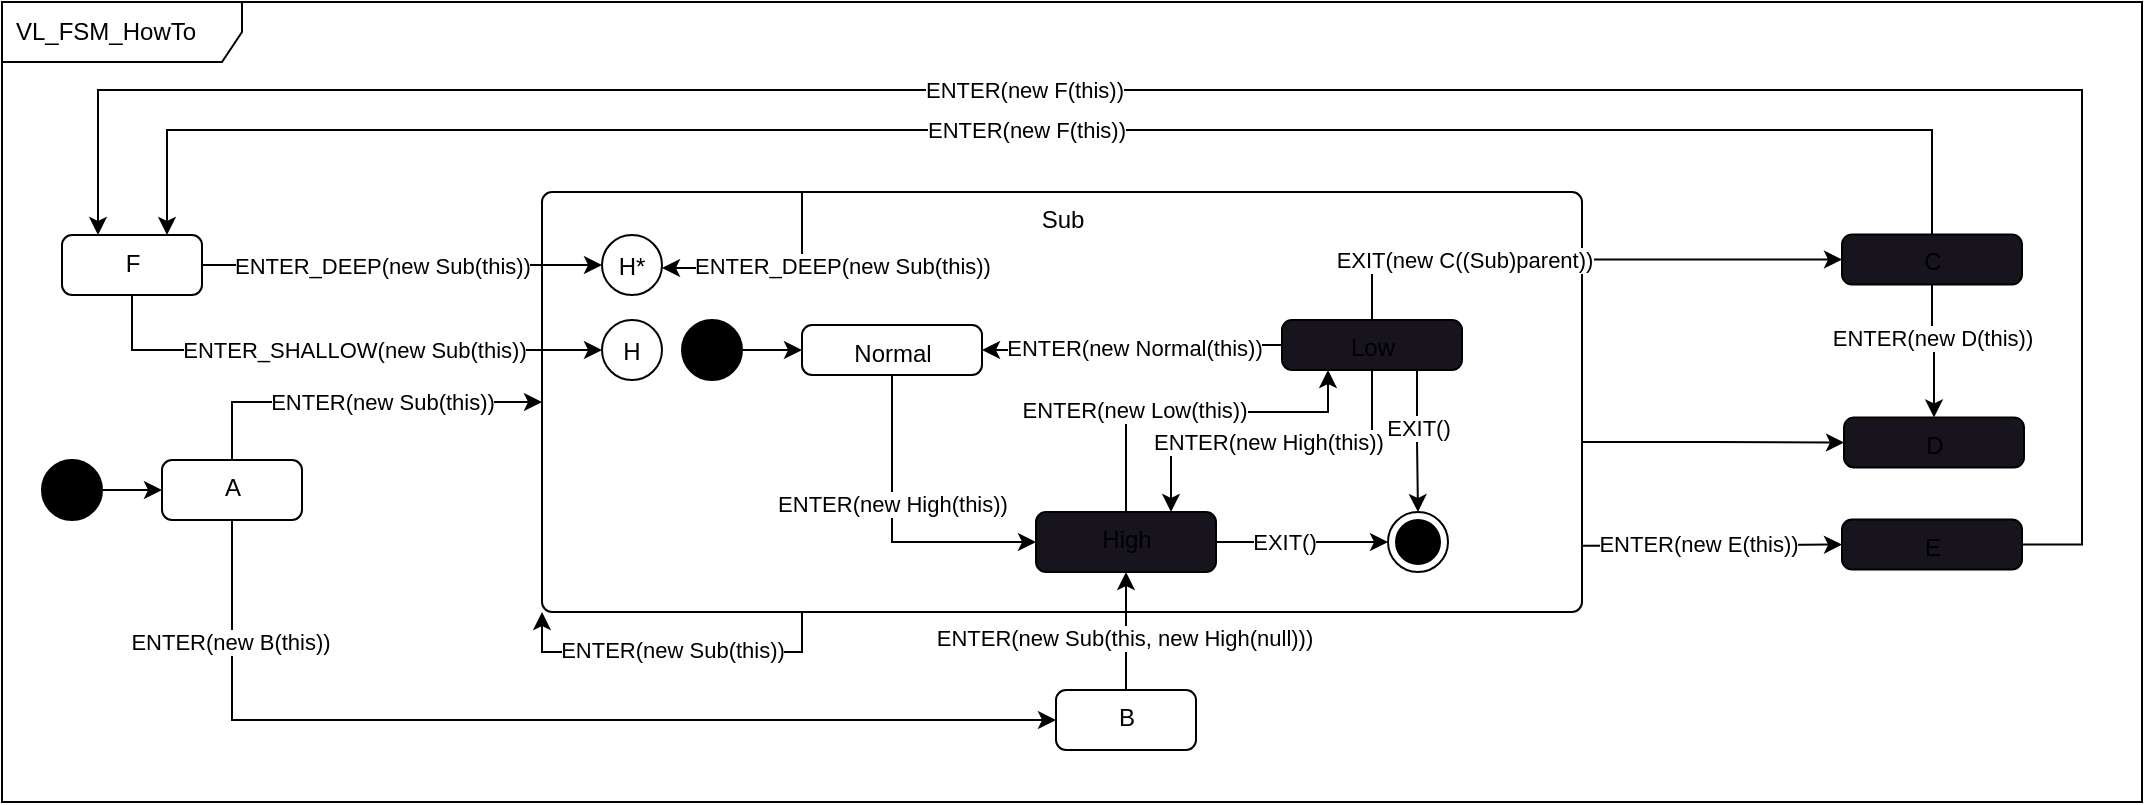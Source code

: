 <mxfile version="20.7.4" type="device"><diagram id="3-7pI1ALcpPrneQ-d27b" name="Seite-1"><mxGraphModel dx="1663" dy="759" grid="1" gridSize="10" guides="1" tooltips="1" connect="1" arrows="1" fold="1" page="0" pageScale="1" pageWidth="827" pageHeight="1169" math="0" shadow="0"><root><mxCell id="0"/><mxCell id="1" parent="0"/><mxCell id="lIZWk0btDs9oo-Y26gUi-66" value="VL_FSM_HowTo" style="shape=umlFrame;whiteSpace=wrap;html=1;width=120;height=30;boundedLbl=1;verticalAlign=middle;align=left;spacingLeft=5;" vertex="1" parent="1"><mxGeometry x="-360" y="226" width="1070" height="400" as="geometry"/></mxCell><mxCell id="lIZWk0btDs9oo-Y26gUi-3" style="edgeStyle=orthogonalEdgeStyle;rounded=0;orthogonalLoop=1;jettySize=auto;html=1;entryX=0;entryY=0.5;entryDx=0;entryDy=0;" edge="1" parent="1" source="lIZWk0btDs9oo-Y26gUi-1" target="lIZWk0btDs9oo-Y26gUi-2"><mxGeometry relative="1" as="geometry"/></mxCell><mxCell id="lIZWk0btDs9oo-Y26gUi-1" value="" style="ellipse;fillColor=strokeColor;" vertex="1" parent="1"><mxGeometry x="-340" y="455" width="30" height="30" as="geometry"/></mxCell><mxCell id="lIZWk0btDs9oo-Y26gUi-36" style="edgeStyle=orthogonalEdgeStyle;rounded=0;orthogonalLoop=1;jettySize=auto;html=1;entryX=0;entryY=0.5;entryDx=0;entryDy=0;exitX=0.5;exitY=0;exitDx=0;exitDy=0;" edge="1" parent="1" source="lIZWk0btDs9oo-Y26gUi-2" target="lIZWk0btDs9oo-Y26gUi-4"><mxGeometry relative="1" as="geometry"/></mxCell><mxCell id="lIZWk0btDs9oo-Y26gUi-38" value="ENTER(new Sub(this))" style="edgeLabel;html=1;align=center;verticalAlign=middle;resizable=0;points=[];" vertex="1" connectable="0" parent="lIZWk0btDs9oo-Y26gUi-36"><mxGeometry x="-0.232" y="1" relative="1" as="geometry"><mxPoint x="33" y="1" as="offset"/></mxGeometry></mxCell><mxCell id="lIZWk0btDs9oo-Y26gUi-53" style="edgeStyle=orthogonalEdgeStyle;rounded=0;orthogonalLoop=1;jettySize=auto;html=1;entryX=0;entryY=0.5;entryDx=0;entryDy=0;exitX=0.5;exitY=1;exitDx=0;exitDy=0;" edge="1" parent="1" source="lIZWk0btDs9oo-Y26gUi-2" target="lIZWk0btDs9oo-Y26gUi-22"><mxGeometry relative="1" as="geometry"><Array as="points"><mxPoint x="-245" y="585"/></Array></mxGeometry></mxCell><mxCell id="lIZWk0btDs9oo-Y26gUi-54" value="ENTER(new B(this))" style="edgeLabel;html=1;align=center;verticalAlign=middle;resizable=0;points=[];" vertex="1" connectable="0" parent="lIZWk0btDs9oo-Y26gUi-53"><mxGeometry x="-0.764" y="-1" relative="1" as="geometry"><mxPoint as="offset"/></mxGeometry></mxCell><mxCell id="lIZWk0btDs9oo-Y26gUi-2" value="A" style="html=1;align=center;verticalAlign=top;rounded=1;absoluteArcSize=1;arcSize=10;dashed=0;" vertex="1" parent="1"><mxGeometry x="-280" y="455" width="70" height="30" as="geometry"/></mxCell><mxCell id="lIZWk0btDs9oo-Y26gUi-16" value="" style="edgeStyle=orthogonalEdgeStyle;rounded=0;orthogonalLoop=1;jettySize=auto;html=1;entryX=0;entryY=0.5;entryDx=0;entryDy=0;exitX=1;exitY=0.595;exitDx=0;exitDy=0;exitPerimeter=0;" edge="1" parent="1" source="lIZWk0btDs9oo-Y26gUi-4" target="lIZWk0btDs9oo-Y26gUi-20"><mxGeometry relative="1" as="geometry"><mxPoint x="520" y="470" as="targetPoint"/></mxGeometry></mxCell><mxCell id="lIZWk0btDs9oo-Y26gUi-18" style="edgeStyle=orthogonalEdgeStyle;rounded=0;orthogonalLoop=1;jettySize=auto;html=1;exitX=1.001;exitY=0.842;exitDx=0;exitDy=0;exitPerimeter=0;entryX=0;entryY=0.5;entryDx=0;entryDy=0;" edge="1" parent="1" source="lIZWk0btDs9oo-Y26gUi-4" target="lIZWk0btDs9oo-Y26gUi-17"><mxGeometry relative="1" as="geometry"/></mxCell><mxCell id="lIZWk0btDs9oo-Y26gUi-50" value="ENTER(new E(this))" style="edgeLabel;html=1;align=center;verticalAlign=middle;resizable=0;points=[];" vertex="1" connectable="0" parent="lIZWk0btDs9oo-Y26gUi-18"><mxGeometry x="-0.186" relative="1" as="geometry"><mxPoint x="4" y="-1" as="offset"/></mxGeometry></mxCell><mxCell id="lIZWk0btDs9oo-Y26gUi-55" style="edgeStyle=orthogonalEdgeStyle;rounded=0;orthogonalLoop=1;jettySize=auto;html=1;entryX=0.5;entryY=0;entryDx=0;entryDy=0;exitX=0.5;exitY=1;exitDx=0;exitDy=0;" edge="1" parent="1" source="lIZWk0btDs9oo-Y26gUi-14" target="lIZWk0btDs9oo-Y26gUi-20"><mxGeometry relative="1" as="geometry"/></mxCell><mxCell id="lIZWk0btDs9oo-Y26gUi-56" value="ENTER(new D(this))" style="edgeLabel;html=1;align=center;verticalAlign=middle;resizable=0;points=[];" vertex="1" connectable="0" parent="lIZWk0btDs9oo-Y26gUi-55"><mxGeometry x="-0.212" relative="1" as="geometry"><mxPoint as="offset"/></mxGeometry></mxCell><mxCell id="lIZWk0btDs9oo-Y26gUi-57" style="edgeStyle=orthogonalEdgeStyle;rounded=0;orthogonalLoop=1;jettySize=auto;html=1;entryX=0.75;entryY=0;entryDx=0;entryDy=0;" edge="1" parent="1" source="lIZWk0btDs9oo-Y26gUi-14" target="lIZWk0btDs9oo-Y26gUi-34"><mxGeometry relative="1" as="geometry"><Array as="points"><mxPoint x="535" y="290"/><mxPoint x="-278" y="290"/><mxPoint x="-278" y="343"/></Array></mxGeometry></mxCell><mxCell id="lIZWk0btDs9oo-Y26gUi-58" value="ENTER(new F(this))" style="edgeLabel;html=1;align=center;verticalAlign=middle;resizable=0;points=[];" vertex="1" connectable="0" parent="lIZWk0btDs9oo-Y26gUi-57"><mxGeometry x="0.038" relative="1" as="geometry"><mxPoint x="7" as="offset"/></mxGeometry></mxCell><mxCell id="lIZWk0btDs9oo-Y26gUi-14" value="C" style="html=1;align=center;verticalAlign=top;rounded=1;absoluteArcSize=1;arcSize=10;dashed=0;fillColor=rgb(24, 20, 29);" vertex="1" parent="1"><mxGeometry x="560" y="342.25" width="90" height="25" as="geometry"/></mxCell><mxCell id="lIZWk0btDs9oo-Y26gUi-59" style="edgeStyle=orthogonalEdgeStyle;rounded=0;orthogonalLoop=1;jettySize=auto;html=1;entryX=0.25;entryY=0;entryDx=0;entryDy=0;exitX=1;exitY=0.5;exitDx=0;exitDy=0;" edge="1" parent="1" source="lIZWk0btDs9oo-Y26gUi-17" target="lIZWk0btDs9oo-Y26gUi-34"><mxGeometry relative="1" as="geometry"><mxPoint x="700" y="540" as="sourcePoint"/><mxPoint x="-309.5" y="342.5" as="targetPoint"/><Array as="points"><mxPoint x="680" y="497"/><mxPoint x="680" y="270"/><mxPoint x="-312" y="270"/><mxPoint x="-312" y="343"/></Array></mxGeometry></mxCell><mxCell id="lIZWk0btDs9oo-Y26gUi-60" value="ENTER(new F(this))" style="edgeLabel;html=1;align=center;verticalAlign=middle;resizable=0;points=[];" vertex="1" connectable="0" parent="lIZWk0btDs9oo-Y26gUi-59"><mxGeometry x="0.216" relative="1" as="geometry"><mxPoint x="17" as="offset"/></mxGeometry></mxCell><mxCell id="lIZWk0btDs9oo-Y26gUi-17" value="E" style="html=1;align=center;verticalAlign=top;rounded=1;absoluteArcSize=1;arcSize=10;dashed=0;fillColor=rgb(24, 20, 29);" vertex="1" parent="1"><mxGeometry x="560" y="484.75" width="90" height="25" as="geometry"/></mxCell><mxCell id="lIZWk0btDs9oo-Y26gUi-20" value="D" style="html=1;align=center;verticalAlign=top;rounded=1;absoluteArcSize=1;arcSize=10;dashed=0;fillColor=rgb(24, 20, 29);" vertex="1" parent="1"><mxGeometry x="561" y="433.75" width="90" height="25" as="geometry"/></mxCell><mxCell id="lIZWk0btDs9oo-Y26gUi-22" value="B" style="html=1;align=center;verticalAlign=top;rounded=1;absoluteArcSize=1;arcSize=10;dashed=0;" vertex="1" parent="1"><mxGeometry x="167" y="570" width="70" height="30" as="geometry"/></mxCell><mxCell id="lIZWk0btDs9oo-Y26gUi-23" value="" style="group" vertex="1" connectable="0" parent="1"><mxGeometry x="-90" y="321" width="520" height="210" as="geometry"/></mxCell><mxCell id="lIZWk0btDs9oo-Y26gUi-4" value="Sub" style="html=1;align=center;verticalAlign=top;rounded=1;absoluteArcSize=1;arcSize=10;dashed=0;" vertex="1" parent="lIZWk0btDs9oo-Y26gUi-23"><mxGeometry width="520" height="210" as="geometry"/></mxCell><mxCell id="lIZWk0btDs9oo-Y26gUi-5" value="" style="ellipse;fillColor=strokeColor;" vertex="1" parent="lIZWk0btDs9oo-Y26gUi-23"><mxGeometry x="70" y="64" width="30" height="30" as="geometry"/></mxCell><mxCell id="lIZWk0btDs9oo-Y26gUi-25" style="edgeStyle=orthogonalEdgeStyle;rounded=0;orthogonalLoop=1;jettySize=auto;html=1;entryX=0;entryY=0.5;entryDx=0;entryDy=0;exitX=0.5;exitY=1;exitDx=0;exitDy=0;" edge="1" parent="lIZWk0btDs9oo-Y26gUi-23" source="lIZWk0btDs9oo-Y26gUi-6" target="lIZWk0btDs9oo-Y26gUi-10"><mxGeometry relative="1" as="geometry"/></mxCell><mxCell id="lIZWk0btDs9oo-Y26gUi-44" value="ENTER(new High(this))" style="edgeLabel;html=1;align=center;verticalAlign=middle;resizable=0;points=[];" vertex="1" connectable="0" parent="lIZWk0btDs9oo-Y26gUi-25"><mxGeometry x="-0.177" y="-3" relative="1" as="geometry"><mxPoint x="3" as="offset"/></mxGeometry></mxCell><mxCell id="lIZWk0btDs9oo-Y26gUi-6" value="Normal" style="html=1;align=center;verticalAlign=top;rounded=1;absoluteArcSize=1;arcSize=10;dashed=0;" vertex="1" parent="lIZWk0btDs9oo-Y26gUi-23"><mxGeometry x="130" y="66.5" width="90" height="25" as="geometry"/></mxCell><mxCell id="lIZWk0btDs9oo-Y26gUi-7" style="edgeStyle=orthogonalEdgeStyle;rounded=0;orthogonalLoop=1;jettySize=auto;html=1;entryX=0;entryY=0.5;entryDx=0;entryDy=0;" edge="1" parent="lIZWk0btDs9oo-Y26gUi-23" source="lIZWk0btDs9oo-Y26gUi-5" target="lIZWk0btDs9oo-Y26gUi-6"><mxGeometry relative="1" as="geometry"/></mxCell><mxCell id="lIZWk0btDs9oo-Y26gUi-28" style="edgeStyle=orthogonalEdgeStyle;rounded=0;orthogonalLoop=1;jettySize=auto;html=1;entryX=0.5;entryY=0;entryDx=0;entryDy=0;exitX=0.75;exitY=1;exitDx=0;exitDy=0;" edge="1" parent="lIZWk0btDs9oo-Y26gUi-23" source="lIZWk0btDs9oo-Y26gUi-8" target="lIZWk0btDs9oo-Y26gUi-26"><mxGeometry relative="1" as="geometry"/></mxCell><mxCell id="lIZWk0btDs9oo-Y26gUi-45" value="EXIT()" style="edgeLabel;html=1;align=center;verticalAlign=middle;resizable=0;points=[];" vertex="1" connectable="0" parent="lIZWk0btDs9oo-Y26gUi-28"><mxGeometry x="-0.203" relative="1" as="geometry"><mxPoint as="offset"/></mxGeometry></mxCell><mxCell id="lIZWk0btDs9oo-Y26gUi-42" style="edgeStyle=orthogonalEdgeStyle;rounded=0;orthogonalLoop=1;jettySize=auto;html=1;entryX=1;entryY=0.5;entryDx=0;entryDy=0;exitX=0;exitY=0.5;exitDx=0;exitDy=0;" edge="1" parent="lIZWk0btDs9oo-Y26gUi-23" source="lIZWk0btDs9oo-Y26gUi-8" target="lIZWk0btDs9oo-Y26gUi-6"><mxGeometry relative="1" as="geometry"/></mxCell><mxCell id="lIZWk0btDs9oo-Y26gUi-43" value="ENTER(new Normal(this))" style="edgeLabel;html=1;align=center;verticalAlign=middle;resizable=0;points=[];" vertex="1" connectable="0" parent="lIZWk0btDs9oo-Y26gUi-42"><mxGeometry x="0.231" relative="1" as="geometry"><mxPoint x="17" y="-1" as="offset"/></mxGeometry></mxCell><mxCell id="lIZWk0btDs9oo-Y26gUi-8" value="Low" style="html=1;align=center;verticalAlign=top;rounded=1;absoluteArcSize=1;arcSize=10;dashed=0;fillColor=rgb(24, 20, 29);" vertex="1" parent="lIZWk0btDs9oo-Y26gUi-23"><mxGeometry x="370" y="64" width="90" height="25" as="geometry"/></mxCell><mxCell id="lIZWk0btDs9oo-Y26gUi-27" style="edgeStyle=orthogonalEdgeStyle;rounded=0;orthogonalLoop=1;jettySize=auto;html=1;" edge="1" parent="lIZWk0btDs9oo-Y26gUi-23" source="lIZWk0btDs9oo-Y26gUi-10" target="lIZWk0btDs9oo-Y26gUi-26"><mxGeometry relative="1" as="geometry"/></mxCell><mxCell id="lIZWk0btDs9oo-Y26gUi-46" value="EXIT()" style="edgeLabel;html=1;align=center;verticalAlign=middle;resizable=0;points=[];" vertex="1" connectable="0" parent="lIZWk0btDs9oo-Y26gUi-27"><mxGeometry x="-0.257" relative="1" as="geometry"><mxPoint x="2" as="offset"/></mxGeometry></mxCell><mxCell id="lIZWk0btDs9oo-Y26gUi-29" style="edgeStyle=orthogonalEdgeStyle;rounded=0;orthogonalLoop=1;jettySize=auto;html=1;entryX=0.25;entryY=1;entryDx=0;entryDy=0;exitX=0.5;exitY=0;exitDx=0;exitDy=0;" edge="1" parent="lIZWk0btDs9oo-Y26gUi-23" source="lIZWk0btDs9oo-Y26gUi-10" target="lIZWk0btDs9oo-Y26gUi-8"><mxGeometry relative="1" as="geometry"><Array as="points"><mxPoint x="292" y="110"/><mxPoint x="393" y="110"/><mxPoint x="393" y="89"/></Array></mxGeometry></mxCell><mxCell id="lIZWk0btDs9oo-Y26gUi-48" value="ENTER(new Low(this))" style="edgeLabel;html=1;align=center;verticalAlign=middle;resizable=0;points=[];" vertex="1" connectable="0" parent="lIZWk0btDs9oo-Y26gUi-29"><mxGeometry x="-0.198" relative="1" as="geometry"><mxPoint x="-15" y="-1" as="offset"/></mxGeometry></mxCell><mxCell id="lIZWk0btDs9oo-Y26gUi-10" value="High" style="html=1;align=center;verticalAlign=top;rounded=1;absoluteArcSize=1;arcSize=10;dashed=0;fillColor=rgb(24, 20, 29);" vertex="1" parent="lIZWk0btDs9oo-Y26gUi-23"><mxGeometry x="247" y="160" width="90" height="30" as="geometry"/></mxCell><mxCell id="lIZWk0btDs9oo-Y26gUi-11" value="" style="edgeStyle=orthogonalEdgeStyle;rounded=0;orthogonalLoop=1;jettySize=auto;html=1;exitX=0.5;exitY=1;exitDx=0;exitDy=0;entryX=0.75;entryY=0;entryDx=0;entryDy=0;" edge="1" parent="lIZWk0btDs9oo-Y26gUi-23" source="lIZWk0btDs9oo-Y26gUi-8" target="lIZWk0btDs9oo-Y26gUi-10"><mxGeometry relative="1" as="geometry"/></mxCell><mxCell id="lIZWk0btDs9oo-Y26gUi-47" value="ENTER(new High(this))" style="edgeLabel;html=1;align=center;verticalAlign=middle;resizable=0;points=[];" vertex="1" connectable="0" parent="lIZWk0btDs9oo-Y26gUi-11"><mxGeometry x="-0.149" y="-1" relative="1" as="geometry"><mxPoint x="-15" y="1" as="offset"/></mxGeometry></mxCell><mxCell id="lIZWk0btDs9oo-Y26gUi-26" value="6" style="ellipse;html=1;shape=endState;fillColor=strokeColor;" vertex="1" parent="lIZWk0btDs9oo-Y26gUi-23"><mxGeometry x="423" y="160" width="30" height="30" as="geometry"/></mxCell><mxCell id="lIZWk0btDs9oo-Y26gUi-30" style="edgeStyle=orthogonalEdgeStyle;rounded=0;orthogonalLoop=1;jettySize=auto;html=1;entryX=0;entryY=1;entryDx=0;entryDy=0;exitX=0.25;exitY=1;exitDx=0;exitDy=0;" edge="1" parent="lIZWk0btDs9oo-Y26gUi-23" source="lIZWk0btDs9oo-Y26gUi-4" target="lIZWk0btDs9oo-Y26gUi-4"><mxGeometry relative="1" as="geometry"><Array as="points"><mxPoint x="130" y="230"/><mxPoint y="230"/></Array></mxGeometry></mxCell><mxCell id="lIZWk0btDs9oo-Y26gUi-37" value="ENTER(new Sub(this))" style="edgeLabel;html=1;align=center;verticalAlign=middle;resizable=0;points=[];" vertex="1" connectable="0" parent="lIZWk0btDs9oo-Y26gUi-30"><mxGeometry x="0.406" y="-1" relative="1" as="geometry"><mxPoint x="34" as="offset"/></mxGeometry></mxCell><mxCell id="lIZWk0btDs9oo-Y26gUi-32" value="H*" style="ellipse;" vertex="1" parent="lIZWk0btDs9oo-Y26gUi-23"><mxGeometry x="30" y="21.5" width="30" height="30" as="geometry"/></mxCell><mxCell id="lIZWk0btDs9oo-Y26gUi-33" style="edgeStyle=orthogonalEdgeStyle;rounded=0;orthogonalLoop=1;jettySize=auto;html=1;exitX=0.25;exitY=0;exitDx=0;exitDy=0;" edge="1" parent="lIZWk0btDs9oo-Y26gUi-23" source="lIZWk0btDs9oo-Y26gUi-4"><mxGeometry relative="1" as="geometry"><mxPoint x="60" y="38" as="targetPoint"/><Array as="points"><mxPoint x="130" y="38"/></Array></mxGeometry></mxCell><mxCell id="lIZWk0btDs9oo-Y26gUi-40" value="ENTER_DEEP(new Sub(this))" style="edgeLabel;html=1;align=center;verticalAlign=middle;resizable=0;points=[];" vertex="1" connectable="0" parent="lIZWk0btDs9oo-Y26gUi-33"><mxGeometry x="0.11" y="2" relative="1" as="geometry"><mxPoint x="42" y="-3" as="offset"/></mxGeometry></mxCell><mxCell id="lIZWk0btDs9oo-Y26gUi-62" value="H" style="ellipse;" vertex="1" parent="lIZWk0btDs9oo-Y26gUi-23"><mxGeometry x="30" y="64" width="30" height="30" as="geometry"/></mxCell><mxCell id="lIZWk0btDs9oo-Y26gUi-24" style="edgeStyle=orthogonalEdgeStyle;rounded=0;orthogonalLoop=1;jettySize=auto;html=1;entryX=0.5;entryY=1;entryDx=0;entryDy=0;exitX=0.5;exitY=0;exitDx=0;exitDy=0;" edge="1" parent="1" source="lIZWk0btDs9oo-Y26gUi-22" target="lIZWk0btDs9oo-Y26gUi-10"><mxGeometry relative="1" as="geometry"/></mxCell><mxCell id="lIZWk0btDs9oo-Y26gUi-51" value="ENTER(new Sub(this, new High(null)))" style="edgeLabel;html=1;align=center;verticalAlign=middle;resizable=0;points=[];" vertex="1" connectable="0" parent="lIZWk0btDs9oo-Y26gUi-24"><mxGeometry x="-0.098" y="1" relative="1" as="geometry"><mxPoint as="offset"/></mxGeometry></mxCell><mxCell id="lIZWk0btDs9oo-Y26gUi-15" value="" style="edgeStyle=orthogonalEdgeStyle;rounded=0;orthogonalLoop=1;jettySize=auto;html=1;entryX=0;entryY=0.5;entryDx=0;entryDy=0;exitX=0.5;exitY=0;exitDx=0;exitDy=0;" edge="1" parent="1" source="lIZWk0btDs9oo-Y26gUi-8" target="lIZWk0btDs9oo-Y26gUi-14"><mxGeometry relative="1" as="geometry"><Array as="points"><mxPoint x="325" y="355"/></Array></mxGeometry></mxCell><mxCell id="lIZWk0btDs9oo-Y26gUi-49" value="EXIT(new C((Sub)parent))" style="edgeLabel;html=1;align=center;verticalAlign=middle;resizable=0;points=[];" vertex="1" connectable="0" parent="lIZWk0btDs9oo-Y26gUi-15"><mxGeometry x="-0.354" y="2" relative="1" as="geometry"><mxPoint x="-10" y="2" as="offset"/></mxGeometry></mxCell><mxCell id="lIZWk0btDs9oo-Y26gUi-35" style="edgeStyle=orthogonalEdgeStyle;rounded=0;orthogonalLoop=1;jettySize=auto;html=1;entryX=0;entryY=0.5;entryDx=0;entryDy=0;" edge="1" parent="1" source="lIZWk0btDs9oo-Y26gUi-34" target="lIZWk0btDs9oo-Y26gUi-32"><mxGeometry relative="1" as="geometry"/></mxCell><mxCell id="lIZWk0btDs9oo-Y26gUi-39" value="ENTER_DEEP(new Sub(this))" style="edgeLabel;html=1;align=center;verticalAlign=middle;resizable=0;points=[];" vertex="1" connectable="0" parent="lIZWk0btDs9oo-Y26gUi-35"><mxGeometry x="-0.285" y="-1" relative="1" as="geometry"><mxPoint x="18" y="-1" as="offset"/></mxGeometry></mxCell><mxCell id="lIZWk0btDs9oo-Y26gUi-63" style="edgeStyle=orthogonalEdgeStyle;rounded=0;orthogonalLoop=1;jettySize=auto;html=1;entryX=0;entryY=0.5;entryDx=0;entryDy=0;exitX=0.5;exitY=1;exitDx=0;exitDy=0;" edge="1" parent="1" source="lIZWk0btDs9oo-Y26gUi-34" target="lIZWk0btDs9oo-Y26gUi-62"><mxGeometry relative="1" as="geometry"><Array as="points"><mxPoint x="-185" y="400"/><mxPoint x="-60" y="400"/></Array></mxGeometry></mxCell><mxCell id="lIZWk0btDs9oo-Y26gUi-65" value="ENTER_SHALLOW(new Sub(this))" style="edgeLabel;html=1;align=center;verticalAlign=middle;resizable=0;points=[];" vertex="1" connectable="0" parent="lIZWk0btDs9oo-Y26gUi-63"><mxGeometry x="-0.041" relative="1" as="geometry"><mxPoint x="12" as="offset"/></mxGeometry></mxCell><mxCell id="lIZWk0btDs9oo-Y26gUi-34" value="F" style="html=1;align=center;verticalAlign=top;rounded=1;absoluteArcSize=1;arcSize=10;dashed=0;" vertex="1" parent="1"><mxGeometry x="-330" y="342.5" width="70" height="30" as="geometry"/></mxCell></root></mxGraphModel></diagram></mxfile>